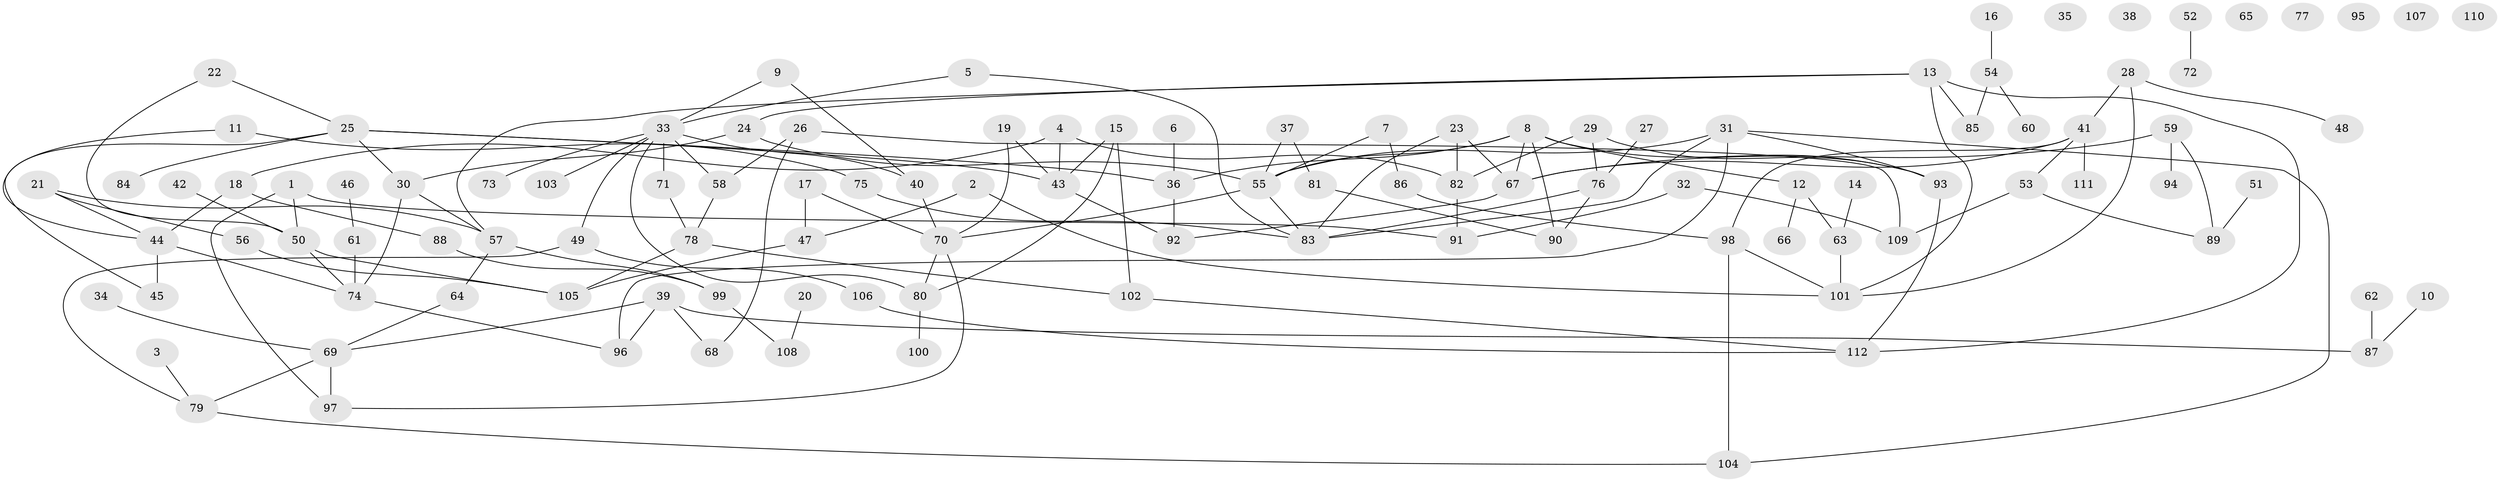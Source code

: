 // coarse degree distribution, {6: 0.07894736842105263, 5: 0.11842105263157894, 1: 0.17105263157894737, 3: 0.2236842105263158, 7: 0.06578947368421052, 2: 0.18421052631578946, 0: 0.10526315789473684, 4: 0.039473684210526314, 8: 0.013157894736842105}
// Generated by graph-tools (version 1.1) at 2025/23/03/03/25 07:23:29]
// undirected, 112 vertices, 151 edges
graph export_dot {
graph [start="1"]
  node [color=gray90,style=filled];
  1;
  2;
  3;
  4;
  5;
  6;
  7;
  8;
  9;
  10;
  11;
  12;
  13;
  14;
  15;
  16;
  17;
  18;
  19;
  20;
  21;
  22;
  23;
  24;
  25;
  26;
  27;
  28;
  29;
  30;
  31;
  32;
  33;
  34;
  35;
  36;
  37;
  38;
  39;
  40;
  41;
  42;
  43;
  44;
  45;
  46;
  47;
  48;
  49;
  50;
  51;
  52;
  53;
  54;
  55;
  56;
  57;
  58;
  59;
  60;
  61;
  62;
  63;
  64;
  65;
  66;
  67;
  68;
  69;
  70;
  71;
  72;
  73;
  74;
  75;
  76;
  77;
  78;
  79;
  80;
  81;
  82;
  83;
  84;
  85;
  86;
  87;
  88;
  89;
  90;
  91;
  92;
  93;
  94;
  95;
  96;
  97;
  98;
  99;
  100;
  101;
  102;
  103;
  104;
  105;
  106;
  107;
  108;
  109;
  110;
  111;
  112;
  1 -- 50;
  1 -- 91;
  1 -- 97;
  2 -- 47;
  2 -- 101;
  3 -- 79;
  4 -- 18;
  4 -- 43;
  4 -- 82;
  5 -- 33;
  5 -- 83;
  6 -- 36;
  7 -- 55;
  7 -- 86;
  8 -- 12;
  8 -- 36;
  8 -- 55;
  8 -- 67;
  8 -- 90;
  8 -- 93;
  9 -- 33;
  9 -- 40;
  10 -- 87;
  11 -- 44;
  11 -- 75;
  12 -- 63;
  12 -- 66;
  13 -- 24;
  13 -- 57;
  13 -- 85;
  13 -- 101;
  13 -- 112;
  14 -- 63;
  15 -- 43;
  15 -- 80;
  15 -- 102;
  16 -- 54;
  17 -- 47;
  17 -- 70;
  18 -- 44;
  18 -- 88;
  19 -- 43;
  19 -- 70;
  20 -- 108;
  21 -- 44;
  21 -- 56;
  21 -- 57;
  22 -- 25;
  22 -- 50;
  23 -- 67;
  23 -- 82;
  23 -- 83;
  24 -- 30;
  24 -- 55;
  25 -- 30;
  25 -- 36;
  25 -- 43;
  25 -- 45;
  25 -- 84;
  26 -- 58;
  26 -- 68;
  26 -- 109;
  27 -- 76;
  28 -- 41;
  28 -- 48;
  28 -- 101;
  29 -- 76;
  29 -- 82;
  29 -- 93;
  30 -- 57;
  30 -- 74;
  31 -- 55;
  31 -- 83;
  31 -- 93;
  31 -- 96;
  31 -- 104;
  32 -- 91;
  32 -- 109;
  33 -- 40;
  33 -- 49;
  33 -- 58;
  33 -- 71;
  33 -- 73;
  33 -- 80;
  33 -- 103;
  34 -- 69;
  36 -- 92;
  37 -- 55;
  37 -- 81;
  39 -- 68;
  39 -- 69;
  39 -- 87;
  39 -- 96;
  40 -- 70;
  41 -- 53;
  41 -- 67;
  41 -- 98;
  41 -- 111;
  42 -- 50;
  43 -- 92;
  44 -- 45;
  44 -- 74;
  46 -- 61;
  47 -- 105;
  49 -- 79;
  49 -- 106;
  50 -- 74;
  50 -- 105;
  51 -- 89;
  52 -- 72;
  53 -- 89;
  53 -- 109;
  54 -- 60;
  54 -- 85;
  55 -- 70;
  55 -- 83;
  56 -- 105;
  57 -- 64;
  57 -- 99;
  58 -- 78;
  59 -- 67;
  59 -- 89;
  59 -- 94;
  61 -- 74;
  62 -- 87;
  63 -- 101;
  64 -- 69;
  67 -- 92;
  69 -- 79;
  69 -- 97;
  70 -- 80;
  70 -- 97;
  71 -- 78;
  74 -- 96;
  75 -- 83;
  76 -- 83;
  76 -- 90;
  78 -- 102;
  78 -- 105;
  79 -- 104;
  80 -- 100;
  81 -- 90;
  82 -- 91;
  86 -- 98;
  88 -- 99;
  93 -- 112;
  98 -- 101;
  98 -- 104;
  99 -- 108;
  102 -- 112;
  106 -- 112;
}

